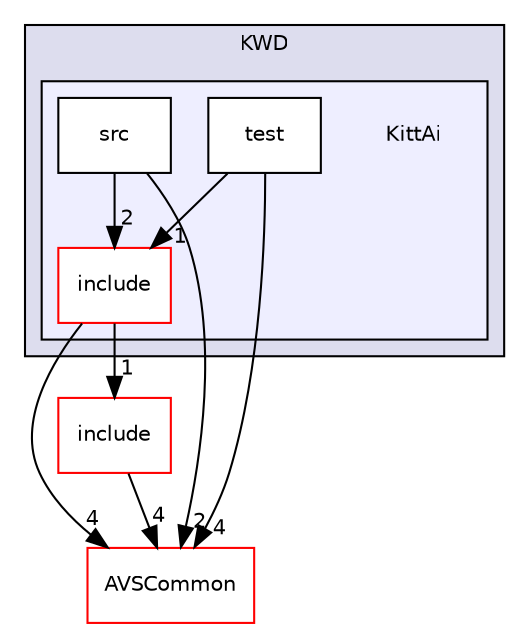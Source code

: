 digraph "/workplace/avs-device-sdk/KWD/KittAi" {
  compound=true
  node [ fontsize="10", fontname="Helvetica"];
  edge [ labelfontsize="10", labelfontname="Helvetica"];
  subgraph clusterdir_d0ae40f34093660421d9f00fd3d110f5 {
    graph [ bgcolor="#ddddee", pencolor="black", label="KWD" fontname="Helvetica", fontsize="10", URL="dir_d0ae40f34093660421d9f00fd3d110f5.html"]
  subgraph clusterdir_07f50320bebe2b4870f5c0b96b76b257 {
    graph [ bgcolor="#eeeeff", pencolor="black", label="" URL="dir_07f50320bebe2b4870f5c0b96b76b257.html"];
    dir_07f50320bebe2b4870f5c0b96b76b257 [shape=plaintext label="KittAi"];
    dir_729485d88e0eb81a3a496bdd4eb780b4 [shape=box label="include" color="red" fillcolor="white" style="filled" URL="dir_729485d88e0eb81a3a496bdd4eb780b4.html"];
    dir_499e7ac8acecf2eeebbbfd18882b6fc2 [shape=box label="src" color="black" fillcolor="white" style="filled" URL="dir_499e7ac8acecf2eeebbbfd18882b6fc2.html"];
    dir_c5835f644fe0e9cc01cac19012924024 [shape=box label="test" color="black" fillcolor="white" style="filled" URL="dir_c5835f644fe0e9cc01cac19012924024.html"];
  }
  }
  dir_13e65effb2bde530b17b3d5eefcd0266 [shape=box label="AVSCommon" fillcolor="white" style="filled" color="red" URL="dir_13e65effb2bde530b17b3d5eefcd0266.html"];
  dir_8dea89c1bb4f7e14d42e016f897bd2de [shape=box label="include" fillcolor="white" style="filled" color="red" URL="dir_8dea89c1bb4f7e14d42e016f897bd2de.html"];
  dir_c5835f644fe0e9cc01cac19012924024->dir_13e65effb2bde530b17b3d5eefcd0266 [headlabel="4", labeldistance=1.5 headhref="dir_000242_000015.html"];
  dir_c5835f644fe0e9cc01cac19012924024->dir_729485d88e0eb81a3a496bdd4eb780b4 [headlabel="1", labeldistance=1.5 headhref="dir_000242_000239.html"];
  dir_8dea89c1bb4f7e14d42e016f897bd2de->dir_13e65effb2bde530b17b3d5eefcd0266 [headlabel="4", labeldistance=1.5 headhref="dir_000236_000015.html"];
  dir_729485d88e0eb81a3a496bdd4eb780b4->dir_13e65effb2bde530b17b3d5eefcd0266 [headlabel="4", labeldistance=1.5 headhref="dir_000239_000015.html"];
  dir_729485d88e0eb81a3a496bdd4eb780b4->dir_8dea89c1bb4f7e14d42e016f897bd2de [headlabel="1", labeldistance=1.5 headhref="dir_000239_000236.html"];
  dir_499e7ac8acecf2eeebbbfd18882b6fc2->dir_13e65effb2bde530b17b3d5eefcd0266 [headlabel="2", labeldistance=1.5 headhref="dir_000241_000015.html"];
  dir_499e7ac8acecf2eeebbbfd18882b6fc2->dir_729485d88e0eb81a3a496bdd4eb780b4 [headlabel="2", labeldistance=1.5 headhref="dir_000241_000239.html"];
}
